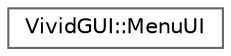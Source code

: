 digraph "Graphical Class Hierarchy"
{
 // LATEX_PDF_SIZE
  bgcolor="transparent";
  edge [fontname=Helvetica,fontsize=10,labelfontname=Helvetica,labelfontsize=10];
  node [fontname=Helvetica,fontsize=10,shape=box,height=0.2,width=0.4];
  rankdir="LR";
  Node0 [label="VividGUI::MenuUI",height=0.2,width=0.4,color="grey40", fillcolor="white", style="filled",URL="$class_vivid_g_u_i_1_1_menu_u_i.html",tooltip=" "];
}
